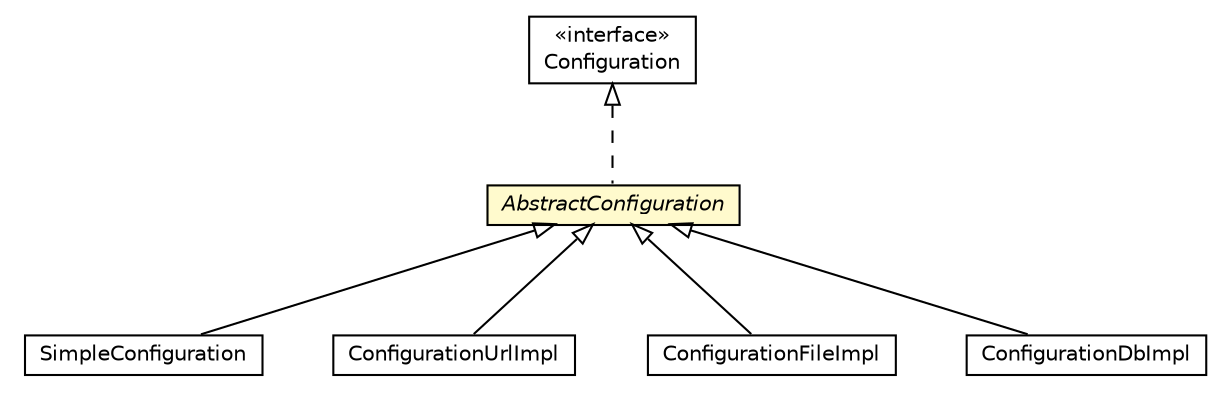 #!/usr/local/bin/dot
#
# Class diagram 
# Generated by UMLGraph version R5_6_6-8-g8d7759 (http://www.umlgraph.org/)
#

digraph G {
	edge [fontname="Helvetica",fontsize=10,labelfontname="Helvetica",labelfontsize=10];
	node [fontname="Helvetica",fontsize=10,shape=plaintext];
	nodesep=0.25;
	ranksep=0.5;
	// org.dayatang.configuration.Configuration
	c18858 [label=<<table title="org.dayatang.configuration.Configuration" border="0" cellborder="1" cellspacing="0" cellpadding="2" port="p" href="../Configuration.html">
		<tr><td><table border="0" cellspacing="0" cellpadding="1">
<tr><td align="center" balign="center"> &#171;interface&#187; </td></tr>
<tr><td align="center" balign="center"> Configuration </td></tr>
		</table></td></tr>
		</table>>, URL="../Configuration.html", fontname="Helvetica", fontcolor="black", fontsize=10.0];
	// org.dayatang.configuration.impl.SimpleConfiguration
	c18862 [label=<<table title="org.dayatang.configuration.impl.SimpleConfiguration" border="0" cellborder="1" cellspacing="0" cellpadding="2" port="p" href="./SimpleConfiguration.html">
		<tr><td><table border="0" cellspacing="0" cellpadding="1">
<tr><td align="center" balign="center"> SimpleConfiguration </td></tr>
		</table></td></tr>
		</table>>, URL="./SimpleConfiguration.html", fontname="Helvetica", fontcolor="black", fontsize=10.0];
	// org.dayatang.configuration.impl.ConfigurationUrlImpl
	c18866 [label=<<table title="org.dayatang.configuration.impl.ConfigurationUrlImpl" border="0" cellborder="1" cellspacing="0" cellpadding="2" port="p" href="./ConfigurationUrlImpl.html">
		<tr><td><table border="0" cellspacing="0" cellpadding="1">
<tr><td align="center" balign="center"> ConfigurationUrlImpl </td></tr>
		</table></td></tr>
		</table>>, URL="./ConfigurationUrlImpl.html", fontname="Helvetica", fontcolor="black", fontsize=10.0];
	// org.dayatang.configuration.impl.ConfigurationFileImpl
	c18868 [label=<<table title="org.dayatang.configuration.impl.ConfigurationFileImpl" border="0" cellborder="1" cellspacing="0" cellpadding="2" port="p" href="./ConfigurationFileImpl.html">
		<tr><td><table border="0" cellspacing="0" cellpadding="1">
<tr><td align="center" balign="center"> ConfigurationFileImpl </td></tr>
		</table></td></tr>
		</table>>, URL="./ConfigurationFileImpl.html", fontname="Helvetica", fontcolor="black", fontsize=10.0];
	// org.dayatang.configuration.impl.ConfigurationDbImpl
	c18874 [label=<<table title="org.dayatang.configuration.impl.ConfigurationDbImpl" border="0" cellborder="1" cellspacing="0" cellpadding="2" port="p" href="./ConfigurationDbImpl.html">
		<tr><td><table border="0" cellspacing="0" cellpadding="1">
<tr><td align="center" balign="center"> ConfigurationDbImpl </td></tr>
		</table></td></tr>
		</table>>, URL="./ConfigurationDbImpl.html", fontname="Helvetica", fontcolor="black", fontsize=10.0];
	// org.dayatang.configuration.impl.AbstractConfiguration
	c18875 [label=<<table title="org.dayatang.configuration.impl.AbstractConfiguration" border="0" cellborder="1" cellspacing="0" cellpadding="2" port="p" bgcolor="lemonChiffon" href="./AbstractConfiguration.html">
		<tr><td><table border="0" cellspacing="0" cellpadding="1">
<tr><td align="center" balign="center"><font face="Helvetica-Oblique"> AbstractConfiguration </font></td></tr>
		</table></td></tr>
		</table>>, URL="./AbstractConfiguration.html", fontname="Helvetica", fontcolor="black", fontsize=10.0];
	//org.dayatang.configuration.impl.SimpleConfiguration extends org.dayatang.configuration.impl.AbstractConfiguration
	c18875:p -> c18862:p [dir=back,arrowtail=empty];
	//org.dayatang.configuration.impl.ConfigurationUrlImpl extends org.dayatang.configuration.impl.AbstractConfiguration
	c18875:p -> c18866:p [dir=back,arrowtail=empty];
	//org.dayatang.configuration.impl.ConfigurationFileImpl extends org.dayatang.configuration.impl.AbstractConfiguration
	c18875:p -> c18868:p [dir=back,arrowtail=empty];
	//org.dayatang.configuration.impl.ConfigurationDbImpl extends org.dayatang.configuration.impl.AbstractConfiguration
	c18875:p -> c18874:p [dir=back,arrowtail=empty];
	//org.dayatang.configuration.impl.AbstractConfiguration implements org.dayatang.configuration.Configuration
	c18858:p -> c18875:p [dir=back,arrowtail=empty,style=dashed];
}

